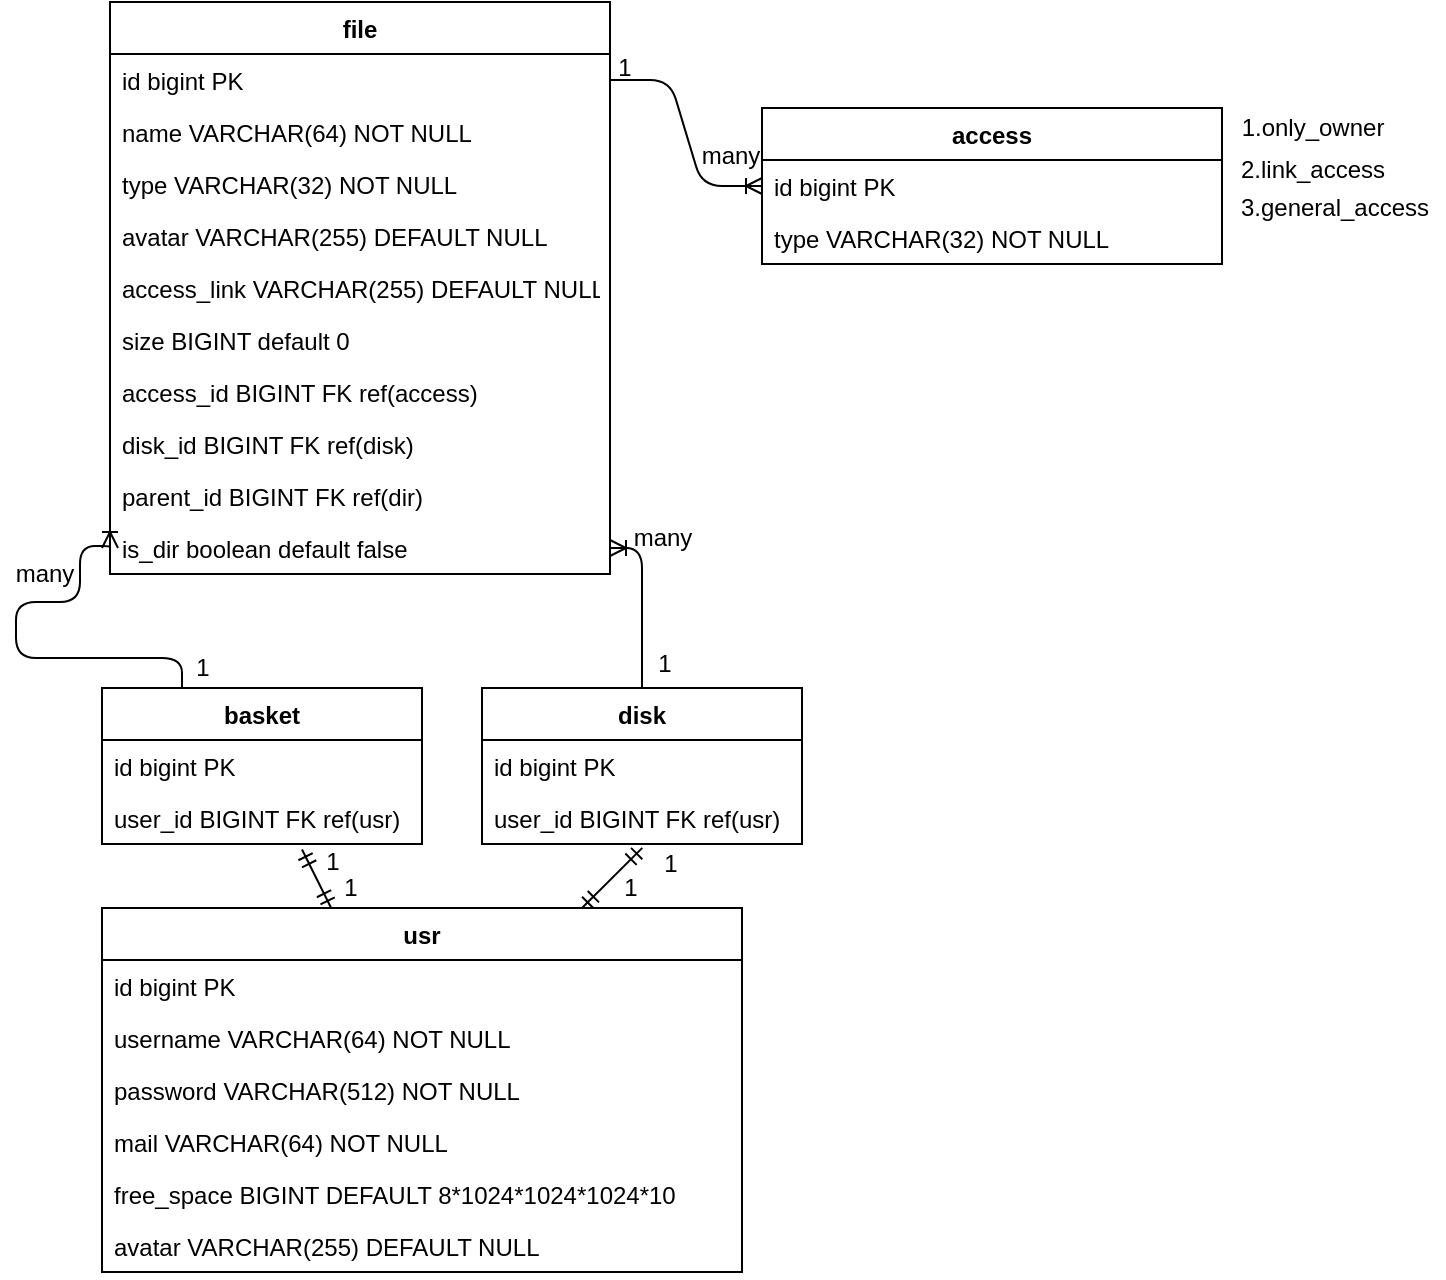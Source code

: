 <mxfile version="13.3.0" type="device"><diagram id="cmDi1LB3xM67vuTa5HC5" name="Page-1"><mxGraphModel dx="920" dy="552" grid="0" gridSize="10" guides="1" tooltips="1" connect="1" arrows="1" fold="1" page="1" pageScale="1" pageWidth="827" pageHeight="1169" math="0" shadow="0"><root><mxCell id="0"/><mxCell id="1" parent="0"/><mxCell id="ymUr-Y0ScXQqI4AXA4hv-37" value="1.only_owner" style="text;html=1;align=center;verticalAlign=middle;resizable=0;points=[];autosize=1;" vertex="1" parent="1"><mxGeometry x="660" y="280" width="90" height="20" as="geometry"/></mxCell><mxCell id="ymUr-Y0ScXQqI4AXA4hv-38" value="2.link_access" style="text;html=1;align=center;verticalAlign=middle;resizable=0;points=[];autosize=1;" vertex="1" parent="1"><mxGeometry x="664" y="302" width="82" height="18" as="geometry"/></mxCell><mxCell id="ymUr-Y0ScXQqI4AXA4hv-39" value="3.general_access" style="text;html=1;align=center;verticalAlign=middle;resizable=0;points=[];autosize=1;" vertex="1" parent="1"><mxGeometry x="661" y="320" width="110" height="20" as="geometry"/></mxCell><mxCell id="ymUr-Y0ScXQqI4AXA4hv-49" value="basket" style="swimlane;fontStyle=1;childLayout=stackLayout;horizontal=1;startSize=26;fillColor=none;horizontalStack=0;resizeParent=1;resizeParentMax=0;resizeLast=0;collapsible=1;marginBottom=0;" vertex="1" parent="1"><mxGeometry x="100" y="570" width="160" height="78" as="geometry"/></mxCell><mxCell id="ymUr-Y0ScXQqI4AXA4hv-50" value="id bigint PK" style="text;strokeColor=none;fillColor=none;align=left;verticalAlign=top;spacingLeft=4;spacingRight=4;overflow=hidden;rotatable=0;points=[[0,0.5],[1,0.5]];portConstraint=eastwest;" vertex="1" parent="ymUr-Y0ScXQqI4AXA4hv-49"><mxGeometry y="26" width="160" height="26" as="geometry"/></mxCell><mxCell id="ymUr-Y0ScXQqI4AXA4hv-51" value="user_id BIGINT FK ref(usr)" style="text;strokeColor=none;fillColor=none;align=left;verticalAlign=top;spacingLeft=4;spacingRight=4;overflow=hidden;rotatable=0;points=[[0,0.5],[1,0.5]];portConstraint=eastwest;" vertex="1" parent="ymUr-Y0ScXQqI4AXA4hv-49"><mxGeometry y="52" width="160" height="26" as="geometry"/></mxCell><mxCell id="ymUr-Y0ScXQqI4AXA4hv-41" value="disk" style="swimlane;fontStyle=1;childLayout=stackLayout;horizontal=1;startSize=26;fillColor=none;horizontalStack=0;resizeParent=1;resizeParentMax=0;resizeLast=0;collapsible=1;marginBottom=0;" vertex="1" parent="1"><mxGeometry x="290" y="570" width="160" height="78" as="geometry"/></mxCell><mxCell id="ymUr-Y0ScXQqI4AXA4hv-42" value="id bigint PK" style="text;strokeColor=none;fillColor=none;align=left;verticalAlign=top;spacingLeft=4;spacingRight=4;overflow=hidden;rotatable=0;points=[[0,0.5],[1,0.5]];portConstraint=eastwest;" vertex="1" parent="ymUr-Y0ScXQqI4AXA4hv-41"><mxGeometry y="26" width="160" height="26" as="geometry"/></mxCell><mxCell id="ymUr-Y0ScXQqI4AXA4hv-47" value="user_id BIGINT FK ref(usr)" style="text;strokeColor=none;fillColor=none;align=left;verticalAlign=top;spacingLeft=4;spacingRight=4;overflow=hidden;rotatable=0;points=[[0,0.5],[1,0.5]];portConstraint=eastwest;" vertex="1" parent="ymUr-Y0ScXQqI4AXA4hv-41"><mxGeometry y="52" width="160" height="26" as="geometry"/></mxCell><mxCell id="ymUr-Y0ScXQqI4AXA4hv-15" value="file" style="swimlane;fontStyle=1;childLayout=stackLayout;horizontal=1;startSize=26;fillColor=none;horizontalStack=0;resizeParent=1;resizeParentMax=0;resizeLast=0;collapsible=1;marginBottom=0;" vertex="1" parent="1"><mxGeometry x="104" y="227" width="250" height="286" as="geometry"/></mxCell><mxCell id="ymUr-Y0ScXQqI4AXA4hv-16" value="id bigint PK" style="text;strokeColor=none;fillColor=none;align=left;verticalAlign=top;spacingLeft=4;spacingRight=4;overflow=hidden;rotatable=0;points=[[0,0.5],[1,0.5]];portConstraint=eastwest;" vertex="1" parent="ymUr-Y0ScXQqI4AXA4hv-15"><mxGeometry y="26" width="250" height="26" as="geometry"/></mxCell><mxCell id="ymUr-Y0ScXQqI4AXA4hv-17" value="name VARCHAR(64) NOT NULL" style="text;strokeColor=none;fillColor=none;align=left;verticalAlign=top;spacingLeft=4;spacingRight=4;overflow=hidden;rotatable=0;points=[[0,0.5],[1,0.5]];portConstraint=eastwest;" vertex="1" parent="ymUr-Y0ScXQqI4AXA4hv-15"><mxGeometry y="52" width="250" height="26" as="geometry"/></mxCell><mxCell id="ymUr-Y0ScXQqI4AXA4hv-20" value="type VARCHAR(32) NOT NULL" style="text;strokeColor=none;fillColor=none;align=left;verticalAlign=top;spacingLeft=4;spacingRight=4;overflow=hidden;rotatable=0;points=[[0,0.5],[1,0.5]];portConstraint=eastwest;" vertex="1" parent="ymUr-Y0ScXQqI4AXA4hv-15"><mxGeometry y="78" width="250" height="26" as="geometry"/></mxCell><mxCell id="ymUr-Y0ScXQqI4AXA4hv-73" value="avatar VARCHAR(255) DEFAULT NULL" style="text;strokeColor=none;fillColor=none;align=left;verticalAlign=top;spacingLeft=4;spacingRight=4;overflow=hidden;rotatable=0;points=[[0,0.5],[1,0.5]];portConstraint=eastwest;" vertex="1" parent="ymUr-Y0ScXQqI4AXA4hv-15"><mxGeometry y="104" width="250" height="26" as="geometry"/></mxCell><mxCell id="ymUr-Y0ScXQqI4AXA4hv-19" value="access_link VARCHAR(255) DEFAULT NULL" style="text;strokeColor=none;fillColor=none;align=left;verticalAlign=top;spacingLeft=4;spacingRight=4;overflow=hidden;rotatable=0;points=[[0,0.5],[1,0.5]];portConstraint=eastwest;" vertex="1" parent="ymUr-Y0ScXQqI4AXA4hv-15"><mxGeometry y="130" width="250" height="26" as="geometry"/></mxCell><mxCell id="ymUr-Y0ScXQqI4AXA4hv-52" value="size BIGINT default 0" style="text;strokeColor=none;fillColor=none;align=left;verticalAlign=top;spacingLeft=4;spacingRight=4;overflow=hidden;rotatable=0;points=[[0,0.5],[1,0.5]];portConstraint=eastwest;" vertex="1" parent="ymUr-Y0ScXQqI4AXA4hv-15"><mxGeometry y="156" width="250" height="26" as="geometry"/></mxCell><mxCell id="ymUr-Y0ScXQqI4AXA4hv-18" value="access_id BIGINT FK ref(access)" style="text;strokeColor=none;fillColor=none;align=left;verticalAlign=top;spacingLeft=4;spacingRight=4;overflow=hidden;rotatable=0;points=[[0,0.5],[1,0.5]];portConstraint=eastwest;" vertex="1" parent="ymUr-Y0ScXQqI4AXA4hv-15"><mxGeometry y="182" width="250" height="26" as="geometry"/></mxCell><mxCell id="ymUr-Y0ScXQqI4AXA4hv-30" value="disk_id BIGINT FK ref(disk)" style="text;strokeColor=none;fillColor=none;align=left;verticalAlign=top;spacingLeft=4;spacingRight=4;overflow=hidden;rotatable=0;points=[[0,0.5],[1,0.5]];portConstraint=eastwest;" vertex="1" parent="ymUr-Y0ScXQqI4AXA4hv-15"><mxGeometry y="208" width="250" height="26" as="geometry"/></mxCell><mxCell id="ymUr-Y0ScXQqI4AXA4hv-23" value="parent_id BIGINT FK ref(dir) " style="text;strokeColor=none;fillColor=none;align=left;verticalAlign=top;spacingLeft=4;spacingRight=4;overflow=hidden;rotatable=0;points=[[0,0.5],[1,0.5]];portConstraint=eastwest;" vertex="1" parent="ymUr-Y0ScXQqI4AXA4hv-15"><mxGeometry y="234" width="250" height="26" as="geometry"/></mxCell><mxCell id="ymUr-Y0ScXQqI4AXA4hv-53" value="is_dir boolean default false" style="text;strokeColor=none;fillColor=none;align=left;verticalAlign=top;spacingLeft=4;spacingRight=4;overflow=hidden;rotatable=0;points=[[0,0.5],[1,0.5]];portConstraint=eastwest;" vertex="1" parent="ymUr-Y0ScXQqI4AXA4hv-15"><mxGeometry y="260" width="250" height="26" as="geometry"/></mxCell><mxCell id="ymUr-Y0ScXQqI4AXA4hv-5" value="usr" style="swimlane;fontStyle=1;childLayout=stackLayout;horizontal=1;startSize=26;fillColor=none;horizontalStack=0;resizeParent=1;resizeParentMax=0;resizeLast=0;collapsible=1;marginBottom=0;" vertex="1" parent="1"><mxGeometry x="100" y="680" width="320" height="182" as="geometry"/></mxCell><mxCell id="ymUr-Y0ScXQqI4AXA4hv-6" value="id bigint PK" style="text;strokeColor=none;fillColor=none;align=left;verticalAlign=top;spacingLeft=4;spacingRight=4;overflow=hidden;rotatable=0;points=[[0,0.5],[1,0.5]];portConstraint=eastwest;" vertex="1" parent="ymUr-Y0ScXQqI4AXA4hv-5"><mxGeometry y="26" width="320" height="26" as="geometry"/></mxCell><mxCell id="ymUr-Y0ScXQqI4AXA4hv-7" value="username VARCHAR(64) NOT NULL" style="text;strokeColor=none;fillColor=none;align=left;verticalAlign=top;spacingLeft=4;spacingRight=4;overflow=hidden;rotatable=0;points=[[0,0.5],[1,0.5]];portConstraint=eastwest;" vertex="1" parent="ymUr-Y0ScXQqI4AXA4hv-5"><mxGeometry y="52" width="320" height="26" as="geometry"/></mxCell><mxCell id="ymUr-Y0ScXQqI4AXA4hv-8" value="password VARCHAR(512) NOT NULL" style="text;strokeColor=none;fillColor=none;align=left;verticalAlign=top;spacingLeft=4;spacingRight=4;overflow=hidden;rotatable=0;points=[[0,0.5],[1,0.5]];portConstraint=eastwest;" vertex="1" parent="ymUr-Y0ScXQqI4AXA4hv-5"><mxGeometry y="78" width="320" height="26" as="geometry"/></mxCell><mxCell id="ymUr-Y0ScXQqI4AXA4hv-21" value="mail VARCHAR(64) NOT NULL" style="text;strokeColor=none;fillColor=none;align=left;verticalAlign=top;spacingLeft=4;spacingRight=4;overflow=hidden;rotatable=0;points=[[0,0.5],[1,0.5]];portConstraint=eastwest;" vertex="1" parent="ymUr-Y0ScXQqI4AXA4hv-5"><mxGeometry y="104" width="320" height="26" as="geometry"/></mxCell><mxCell id="ymUr-Y0ScXQqI4AXA4hv-40" value="free_space BIGINT DEFAULT 8*1024*1024*1024*10" style="text;strokeColor=none;fillColor=none;align=left;verticalAlign=top;spacingLeft=4;spacingRight=4;overflow=hidden;rotatable=0;points=[[0,0.5],[1,0.5]];portConstraint=eastwest;" vertex="1" parent="ymUr-Y0ScXQqI4AXA4hv-5"><mxGeometry y="130" width="320" height="26" as="geometry"/></mxCell><mxCell id="ymUr-Y0ScXQqI4AXA4hv-9" value="avatar VARCHAR(255) DEFAULT NULL" style="text;strokeColor=none;fillColor=none;align=left;verticalAlign=top;spacingLeft=4;spacingRight=4;overflow=hidden;rotatable=0;points=[[0,0.5],[1,0.5]];portConstraint=eastwest;" vertex="1" parent="ymUr-Y0ScXQqI4AXA4hv-5"><mxGeometry y="156" width="320" height="26" as="geometry"/></mxCell><mxCell id="ymUr-Y0ScXQqI4AXA4hv-31" value="access" style="swimlane;fontStyle=1;childLayout=stackLayout;horizontal=1;startSize=26;fillColor=none;horizontalStack=0;resizeParent=1;resizeParentMax=0;resizeLast=0;collapsible=1;marginBottom=0;" vertex="1" parent="1"><mxGeometry x="430" y="280" width="230" height="78" as="geometry"/></mxCell><mxCell id="ymUr-Y0ScXQqI4AXA4hv-32" value="id bigint PK" style="text;strokeColor=none;fillColor=none;align=left;verticalAlign=top;spacingLeft=4;spacingRight=4;overflow=hidden;rotatable=0;points=[[0,0.5],[1,0.5]];portConstraint=eastwest;" vertex="1" parent="ymUr-Y0ScXQqI4AXA4hv-31"><mxGeometry y="26" width="230" height="26" as="geometry"/></mxCell><mxCell id="ymUr-Y0ScXQqI4AXA4hv-33" value="type VARCHAR(32) NOT NULL" style="text;strokeColor=none;fillColor=none;align=left;verticalAlign=top;spacingLeft=4;spacingRight=4;overflow=hidden;rotatable=0;points=[[0,0.5],[1,0.5]];portConstraint=eastwest;" vertex="1" parent="ymUr-Y0ScXQqI4AXA4hv-31"><mxGeometry y="52" width="230" height="26" as="geometry"/></mxCell><mxCell id="ymUr-Y0ScXQqI4AXA4hv-56" value="many" style="text;html=1;align=center;verticalAlign=middle;resizable=0;points=[];autosize=1;" vertex="1" parent="1"><mxGeometry x="394" y="294" width="40" height="20" as="geometry"/></mxCell><mxCell id="ymUr-Y0ScXQqI4AXA4hv-57" value="" style="edgeStyle=entityRelationEdgeStyle;fontSize=12;html=1;endArrow=ERoneToMany;exitX=1;exitY=0.5;exitDx=0;exitDy=0;" edge="1" parent="1" source="ymUr-Y0ScXQqI4AXA4hv-16" target="ymUr-Y0ScXQqI4AXA4hv-32"><mxGeometry width="100" height="100" relative="1" as="geometry"><mxPoint x="400" y="530" as="sourcePoint"/><mxPoint x="435" y="334" as="targetPoint"/></mxGeometry></mxCell><mxCell id="ymUr-Y0ScXQqI4AXA4hv-58" value="1" style="text;html=1;align=center;verticalAlign=middle;resizable=0;points=[];autosize=1;" vertex="1" parent="1"><mxGeometry x="351" y="250" width="20" height="20" as="geometry"/></mxCell><mxCell id="ymUr-Y0ScXQqI4AXA4hv-59" value="" style="edgeStyle=orthogonalEdgeStyle;fontSize=12;html=1;endArrow=ERoneToMany;exitX=0.5;exitY=0;exitDx=0;exitDy=0;" edge="1" parent="1" source="ymUr-Y0ScXQqI4AXA4hv-41" target="ymUr-Y0ScXQqI4AXA4hv-53"><mxGeometry width="100" height="100" relative="1" as="geometry"><mxPoint x="428" y="611" as="sourcePoint"/><mxPoint x="528" y="511" as="targetPoint"/></mxGeometry></mxCell><mxCell id="ymUr-Y0ScXQqI4AXA4hv-60" value="1" style="text;html=1;align=center;verticalAlign=middle;resizable=0;points=[];autosize=1;" vertex="1" parent="1"><mxGeometry x="371" y="548" width="20" height="20" as="geometry"/></mxCell><mxCell id="ymUr-Y0ScXQqI4AXA4hv-61" value="many" style="text;html=1;align=center;verticalAlign=middle;resizable=0;points=[];autosize=1;" vertex="1" parent="1"><mxGeometry x="360" y="485" width="40" height="20" as="geometry"/></mxCell><mxCell id="ymUr-Y0ScXQqI4AXA4hv-62" value="" style="edgeStyle=orthogonalEdgeStyle;fontSize=12;html=1;endArrow=ERoneToMany;exitX=0.25;exitY=0;exitDx=0;exitDy=0;elbow=vertical;entryX=0;entryY=0.5;entryDx=0;entryDy=0;" edge="1" parent="1" source="ymUr-Y0ScXQqI4AXA4hv-49" target="ymUr-Y0ScXQqI4AXA4hv-53"><mxGeometry width="100" height="100" relative="1" as="geometry"><mxPoint x="170" y="604" as="sourcePoint"/><mxPoint x="69" y="543" as="targetPoint"/><Array as="points"><mxPoint x="140" y="555"/><mxPoint x="57" y="555"/><mxPoint x="57" y="527"/><mxPoint x="89" y="527"/><mxPoint x="89" y="499"/></Array></mxGeometry></mxCell><mxCell id="ymUr-Y0ScXQqI4AXA4hv-63" value="1" style="text;html=1;align=center;verticalAlign=middle;resizable=0;points=[];autosize=1;" vertex="1" parent="1"><mxGeometry x="140" y="550" width="20" height="20" as="geometry"/></mxCell><mxCell id="ymUr-Y0ScXQqI4AXA4hv-64" value="many" style="text;html=1;align=center;verticalAlign=middle;resizable=0;points=[];autosize=1;" vertex="1" parent="1"><mxGeometry x="51" y="503" width="40" height="20" as="geometry"/></mxCell><mxCell id="ymUr-Y0ScXQqI4AXA4hv-65" value="" style="fontSize=12;html=1;endArrow=ERmandOne;startArrow=ERmandOne;entryX=0.501;entryY=1.075;entryDx=0;entryDy=0;entryPerimeter=0;exitX=0.75;exitY=0;exitDx=0;exitDy=0;" edge="1" parent="1" source="ymUr-Y0ScXQqI4AXA4hv-5" target="ymUr-Y0ScXQqI4AXA4hv-47"><mxGeometry width="100" height="100" relative="1" as="geometry"><mxPoint x="534" y="783" as="sourcePoint"/><mxPoint x="634" y="683" as="targetPoint"/></mxGeometry></mxCell><mxCell id="ymUr-Y0ScXQqI4AXA4hv-66" value="1" style="text;html=1;align=center;verticalAlign=middle;resizable=0;points=[];autosize=1;" vertex="1" parent="1"><mxGeometry x="374" y="648" width="20" height="20" as="geometry"/></mxCell><mxCell id="ymUr-Y0ScXQqI4AXA4hv-67" value="1" style="text;html=1;align=center;verticalAlign=middle;resizable=0;points=[];autosize=1;" vertex="1" parent="1"><mxGeometry x="354" y="660" width="20" height="20" as="geometry"/></mxCell><mxCell id="ymUr-Y0ScXQqI4AXA4hv-70" value="" style="fontSize=12;html=1;endArrow=ERmandOne;startArrow=ERmandOne;entryX=0.625;entryY=1.106;entryDx=0;entryDy=0;entryPerimeter=0;" edge="1" parent="1" source="ymUr-Y0ScXQqI4AXA4hv-5" target="ymUr-Y0ScXQqI4AXA4hv-51"><mxGeometry width="100" height="100" relative="1" as="geometry"><mxPoint x="170" y="613" as="sourcePoint"/><mxPoint x="270" y="513" as="targetPoint"/></mxGeometry></mxCell><mxCell id="ymUr-Y0ScXQqI4AXA4hv-71" value="1" style="text;html=1;align=center;verticalAlign=middle;resizable=0;points=[];autosize=1;" vertex="1" parent="1"><mxGeometry x="206.5" y="648" width="17" height="18" as="geometry"/></mxCell><mxCell id="ymUr-Y0ScXQqI4AXA4hv-72" value="1" style="text;html=1;align=center;verticalAlign=middle;resizable=0;points=[];autosize=1;" vertex="1" parent="1"><mxGeometry x="215" y="661" width="17" height="18" as="geometry"/></mxCell></root></mxGraphModel></diagram></mxfile>